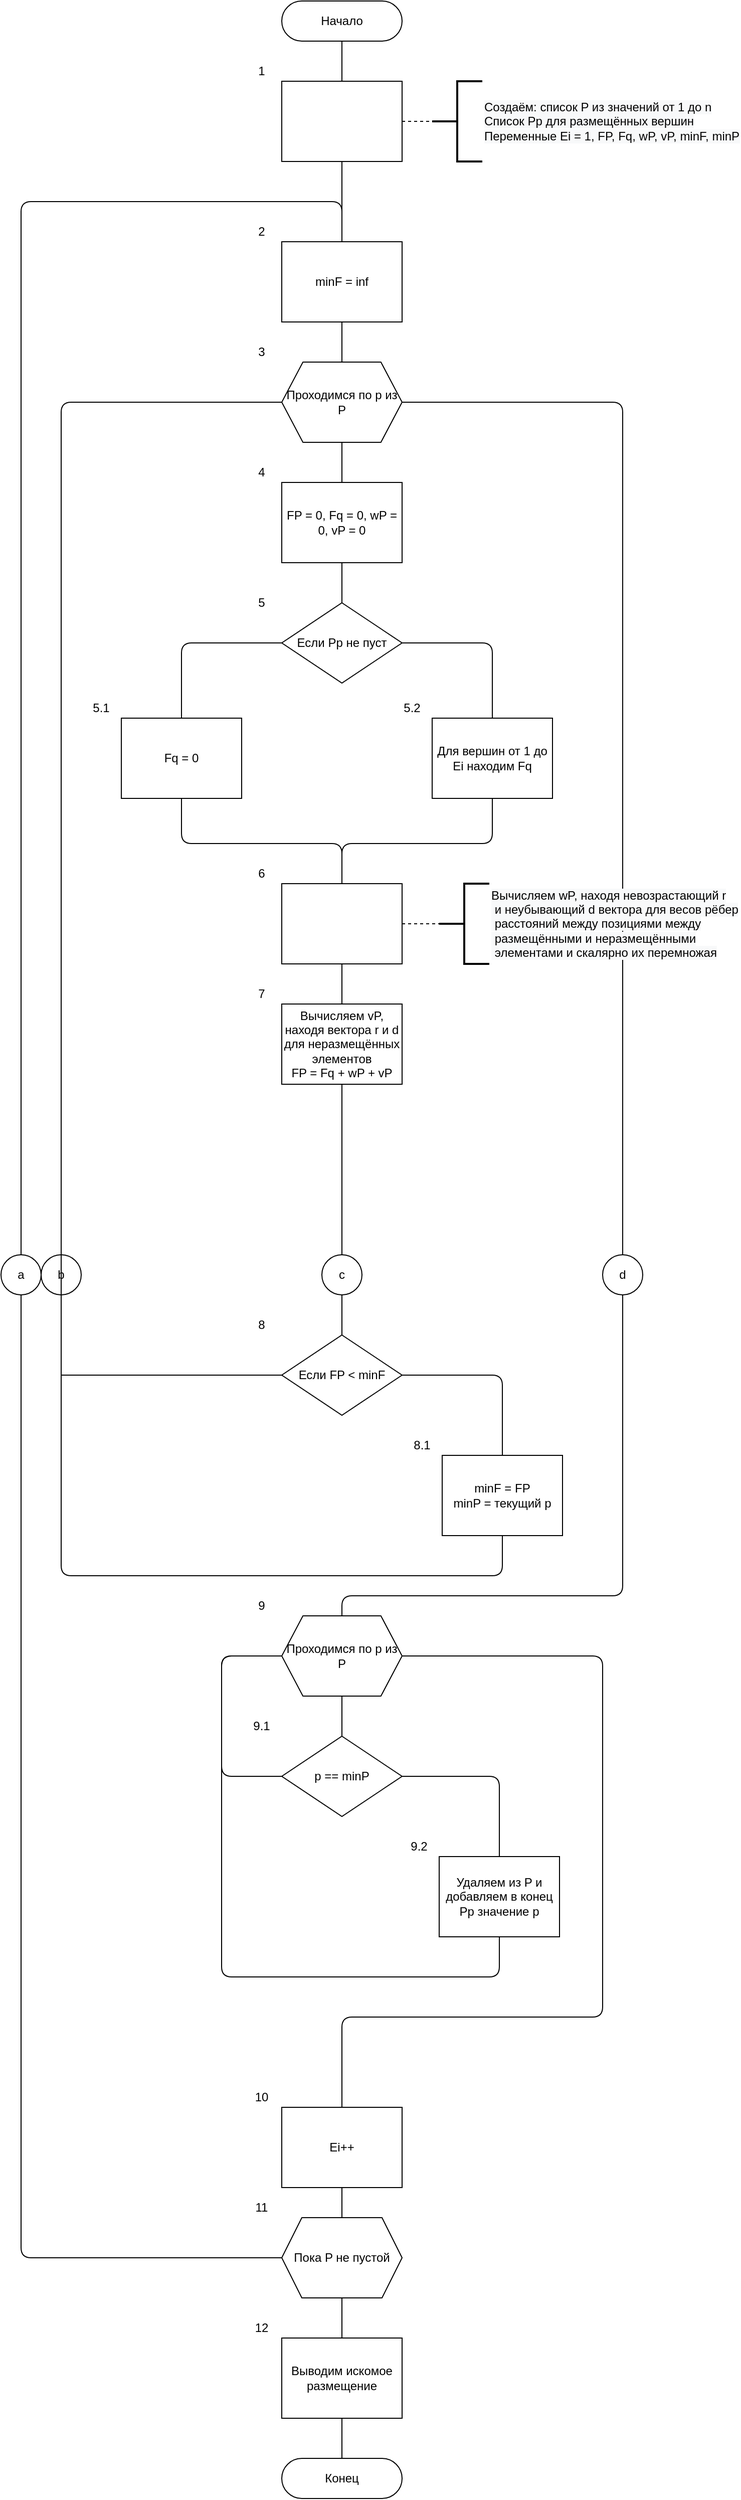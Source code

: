 <mxfile version="13.0.3" type="device"><diagram id="C5RBs43oDa-KdzZeNtuy" name="Page-1"><mxGraphModel dx="1326" dy="1975" grid="1" gridSize="10" guides="1" tooltips="1" connect="1" arrows="1" fold="1" page="1" pageScale="1" pageWidth="827" pageHeight="1169" math="0" shadow="0"><root><mxCell id="WIyWlLk6GJQsqaUBKTNV-0"/><mxCell id="WIyWlLk6GJQsqaUBKTNV-1" parent="WIyWlLk6GJQsqaUBKTNV-0"/><mxCell id="QD4o0lnZiw5aoB0GKZ7h-0" value="FP = 0, Fq = 0, wP = 0, vP = 0" style="rounded=0;whiteSpace=wrap;html=1;" parent="WIyWlLk6GJQsqaUBKTNV-1" vertex="1"><mxGeometry x="620" y="270" width="120" height="80" as="geometry"/></mxCell><mxCell id="QD4o0lnZiw5aoB0GKZ7h-2" value="Если Pp не пуст" style="rhombus;whiteSpace=wrap;html=1;" parent="WIyWlLk6GJQsqaUBKTNV-1" vertex="1"><mxGeometry x="620" y="390" width="120" height="80" as="geometry"/></mxCell><mxCell id="QD4o0lnZiw5aoB0GKZ7h-5" value="Начало" style="rounded=1;whiteSpace=wrap;html=1;arcSize=50;" parent="WIyWlLk6GJQsqaUBKTNV-1" vertex="1"><mxGeometry x="620" y="-210" width="120" height="40" as="geometry"/></mxCell><mxCell id="QD4o0lnZiw5aoB0GKZ7h-6" value="" style="rounded=0;whiteSpace=wrap;html=1;" parent="WIyWlLk6GJQsqaUBKTNV-1" vertex="1"><mxGeometry x="620" y="-130" width="120" height="80" as="geometry"/></mxCell><mxCell id="QD4o0lnZiw5aoB0GKZ7h-8" value="" style="endArrow=none;html=1;entryX=0.5;entryY=1;entryDx=0;entryDy=0;exitX=0.5;exitY=0;exitDx=0;exitDy=0;" parent="WIyWlLk6GJQsqaUBKTNV-1" source="QD4o0lnZiw5aoB0GKZ7h-6" target="QD4o0lnZiw5aoB0GKZ7h-5" edge="1"><mxGeometry width="50" height="50" relative="1" as="geometry"><mxPoint x="390" y="190" as="sourcePoint"/><mxPoint x="440" y="140" as="targetPoint"/></mxGeometry></mxCell><mxCell id="QD4o0lnZiw5aoB0GKZ7h-9" value="Проходимся по p из P" style="shape=hexagon;perimeter=hexagonPerimeter2;whiteSpace=wrap;html=1;size=0.176;" parent="WIyWlLk6GJQsqaUBKTNV-1" vertex="1"><mxGeometry x="620" y="150" width="120" height="80" as="geometry"/></mxCell><mxCell id="QD4o0lnZiw5aoB0GKZ7h-10" value="" style="endArrow=none;html=1;exitX=0.5;exitY=0;exitDx=0;exitDy=0;entryX=0.5;entryY=1;entryDx=0;entryDy=0;" parent="WIyWlLk6GJQsqaUBKTNV-1" source="QD4o0lnZiw5aoB0GKZ7h-9" target="QD4o0lnZiw5aoB0GKZ7h-6" edge="1"><mxGeometry width="50" height="50" relative="1" as="geometry"><mxPoint x="630" y="160" as="sourcePoint"/><mxPoint x="680" y="110" as="targetPoint"/></mxGeometry></mxCell><mxCell id="QD4o0lnZiw5aoB0GKZ7h-14" value="Fq = 0" style="rounded=0;whiteSpace=wrap;html=1;" parent="WIyWlLk6GJQsqaUBKTNV-1" vertex="1"><mxGeometry x="460" y="505" width="120" height="80" as="geometry"/></mxCell><mxCell id="QD4o0lnZiw5aoB0GKZ7h-15" value="" style="endArrow=none;html=1;entryX=0;entryY=0.5;entryDx=0;entryDy=0;exitX=0.5;exitY=0;exitDx=0;exitDy=0;" parent="WIyWlLk6GJQsqaUBKTNV-1" source="QD4o0lnZiw5aoB0GKZ7h-14" target="QD4o0lnZiw5aoB0GKZ7h-2" edge="1"><mxGeometry width="50" height="50" relative="1" as="geometry"><mxPoint x="390" y="350" as="sourcePoint"/><mxPoint x="440" y="300" as="targetPoint"/><Array as="points"><mxPoint x="520" y="430"/></Array></mxGeometry></mxCell><mxCell id="QD4o0lnZiw5aoB0GKZ7h-16" value="Для вершин от 1 до Ei находим Fq" style="rounded=0;whiteSpace=wrap;html=1;" parent="WIyWlLk6GJQsqaUBKTNV-1" vertex="1"><mxGeometry x="770" y="505" width="120" height="80" as="geometry"/></mxCell><mxCell id="QD4o0lnZiw5aoB0GKZ7h-17" value="" style="endArrow=none;html=1;entryX=1;entryY=0.5;entryDx=0;entryDy=0;exitX=0.5;exitY=0;exitDx=0;exitDy=0;" parent="WIyWlLk6GJQsqaUBKTNV-1" source="QD4o0lnZiw5aoB0GKZ7h-16" target="QD4o0lnZiw5aoB0GKZ7h-2" edge="1"><mxGeometry width="50" height="50" relative="1" as="geometry"><mxPoint x="450" y="520" as="sourcePoint"/><mxPoint x="530" y="440" as="targetPoint"/><Array as="points"><mxPoint x="830" y="430"/></Array></mxGeometry></mxCell><mxCell id="QD4o0lnZiw5aoB0GKZ7h-19" value="" style="endArrow=none;html=1;entryX=0.5;entryY=1;entryDx=0;entryDy=0;exitX=0.5;exitY=0;exitDx=0;exitDy=0;" parent="WIyWlLk6GJQsqaUBKTNV-1" source="QD4o0lnZiw5aoB0GKZ7h-0" target="QD4o0lnZiw5aoB0GKZ7h-9" edge="1"><mxGeometry width="50" height="50" relative="1" as="geometry"><mxPoint x="610" y="350" as="sourcePoint"/><mxPoint x="660" y="300" as="targetPoint"/></mxGeometry></mxCell><mxCell id="QD4o0lnZiw5aoB0GKZ7h-20" value="" style="endArrow=none;html=1;entryX=0.5;entryY=1;entryDx=0;entryDy=0;exitX=0.5;exitY=0;exitDx=0;exitDy=0;" parent="WIyWlLk6GJQsqaUBKTNV-1" source="QD4o0lnZiw5aoB0GKZ7h-2" target="QD4o0lnZiw5aoB0GKZ7h-0" edge="1"><mxGeometry width="50" height="50" relative="1" as="geometry"><mxPoint x="610" y="350" as="sourcePoint"/><mxPoint x="660" y="300" as="targetPoint"/></mxGeometry></mxCell><mxCell id="QD4o0lnZiw5aoB0GKZ7h-22" value="" style="rounded=0;whiteSpace=wrap;html=1;" parent="WIyWlLk6GJQsqaUBKTNV-1" vertex="1"><mxGeometry x="620" y="670" width="120" height="80" as="geometry"/></mxCell><mxCell id="QD4o0lnZiw5aoB0GKZ7h-23" value="Вычисляем vP, находя вектора r и d для неразмещённых элементов&lt;br&gt;FP = Fq + wP + vP" style="rounded=0;whiteSpace=wrap;html=1;" parent="WIyWlLk6GJQsqaUBKTNV-1" vertex="1"><mxGeometry x="620" y="790" width="120" height="80" as="geometry"/></mxCell><mxCell id="QD4o0lnZiw5aoB0GKZ7h-24" value="" style="endArrow=none;html=1;entryX=0.5;entryY=1;entryDx=0;entryDy=0;exitX=0.5;exitY=0;exitDx=0;exitDy=0;" parent="WIyWlLk6GJQsqaUBKTNV-1" source="QD4o0lnZiw5aoB0GKZ7h-22" target="QD4o0lnZiw5aoB0GKZ7h-16" edge="1"><mxGeometry width="50" height="50" relative="1" as="geometry"><mxPoint x="610" y="790" as="sourcePoint"/><mxPoint x="660" y="740" as="targetPoint"/><Array as="points"><mxPoint x="680" y="630"/><mxPoint x="830" y="630"/></Array></mxGeometry></mxCell><mxCell id="QD4o0lnZiw5aoB0GKZ7h-25" value="" style="endArrow=none;html=1;exitX=0.5;exitY=0;exitDx=0;exitDy=0;entryX=0.5;entryY=1;entryDx=0;entryDy=0;" parent="WIyWlLk6GJQsqaUBKTNV-1" source="QD4o0lnZiw5aoB0GKZ7h-22" target="QD4o0lnZiw5aoB0GKZ7h-14" edge="1"><mxGeometry width="50" height="50" relative="1" as="geometry"><mxPoint x="610" y="790" as="sourcePoint"/><mxPoint x="660" y="740" as="targetPoint"/><Array as="points"><mxPoint x="680" y="630"/><mxPoint x="520" y="630"/></Array></mxGeometry></mxCell><mxCell id="QD4o0lnZiw5aoB0GKZ7h-26" value="" style="endArrow=none;html=1;entryX=0.5;entryY=1;entryDx=0;entryDy=0;exitX=0.5;exitY=0;exitDx=0;exitDy=0;" parent="WIyWlLk6GJQsqaUBKTNV-1" source="QD4o0lnZiw5aoB0GKZ7h-23" target="QD4o0lnZiw5aoB0GKZ7h-22" edge="1"><mxGeometry width="50" height="50" relative="1" as="geometry"><mxPoint x="610" y="790" as="sourcePoint"/><mxPoint x="660" y="740" as="targetPoint"/></mxGeometry></mxCell><mxCell id="QD4o0lnZiw5aoB0GKZ7h-27" value="" style="endArrow=none;html=1;entryX=0.5;entryY=1;entryDx=0;entryDy=0;exitX=0.5;exitY=0;exitDx=0;exitDy=0;" parent="WIyWlLk6GJQsqaUBKTNV-1" source="RQqUg-J4BsGJPth_pGHo-0" target="QD4o0lnZiw5aoB0GKZ7h-23" edge="1"><mxGeometry width="50" height="50" relative="1" as="geometry"><mxPoint x="680" y="910" as="sourcePoint"/><mxPoint x="660" y="740" as="targetPoint"/></mxGeometry></mxCell><mxCell id="QD4o0lnZiw5aoB0GKZ7h-28" value="Если FP &amp;lt; minF" style="rhombus;whiteSpace=wrap;html=1;" parent="WIyWlLk6GJQsqaUBKTNV-1" vertex="1"><mxGeometry x="620" y="1120" width="120" height="80" as="geometry"/></mxCell><mxCell id="QD4o0lnZiw5aoB0GKZ7h-29" value="" style="endArrow=none;html=1;entryX=0.5;entryY=1;entryDx=0;entryDy=0;exitX=0.5;exitY=0;exitDx=0;exitDy=0;" parent="WIyWlLk6GJQsqaUBKTNV-1" source="RQqUg-J4BsGJPth_pGHo-0" edge="1"><mxGeometry width="50" height="50" relative="1" as="geometry"><mxPoint x="610" y="1330" as="sourcePoint"/><mxPoint x="680" y="990" as="targetPoint"/></mxGeometry></mxCell><mxCell id="QD4o0lnZiw5aoB0GKZ7h-30" value="minF = inf" style="rounded=0;whiteSpace=wrap;html=1;" parent="WIyWlLk6GJQsqaUBKTNV-1" vertex="1"><mxGeometry x="620" y="30" width="120" height="80" as="geometry"/></mxCell><mxCell id="QD4o0lnZiw5aoB0GKZ7h-31" value="minF = FP&lt;br&gt;minP = текущий p" style="rounded=0;whiteSpace=wrap;html=1;" parent="WIyWlLk6GJQsqaUBKTNV-1" vertex="1"><mxGeometry x="780" y="1240" width="120" height="80" as="geometry"/></mxCell><mxCell id="QD4o0lnZiw5aoB0GKZ7h-32" value="" style="endArrow=none;html=1;entryX=1;entryY=0.5;entryDx=0;entryDy=0;exitX=0.5;exitY=0;exitDx=0;exitDy=0;" parent="WIyWlLk6GJQsqaUBKTNV-1" source="QD4o0lnZiw5aoB0GKZ7h-31" target="QD4o0lnZiw5aoB0GKZ7h-28" edge="1"><mxGeometry width="50" height="50" relative="1" as="geometry"><mxPoint x="610" y="1330" as="sourcePoint"/><mxPoint x="660" y="1280" as="targetPoint"/><Array as="points"><mxPoint x="840" y="1160"/></Array></mxGeometry></mxCell><mxCell id="QD4o0lnZiw5aoB0GKZ7h-33" value="Проходимся по p из P" style="shape=hexagon;perimeter=hexagonPerimeter2;whiteSpace=wrap;html=1;size=0.176;" parent="WIyWlLk6GJQsqaUBKTNV-1" vertex="1"><mxGeometry x="620" y="1400" width="120" height="80" as="geometry"/></mxCell><mxCell id="QD4o0lnZiw5aoB0GKZ7h-36" value="p == minP" style="rhombus;whiteSpace=wrap;html=1;" parent="WIyWlLk6GJQsqaUBKTNV-1" vertex="1"><mxGeometry x="620" y="1520" width="120" height="80" as="geometry"/></mxCell><mxCell id="QD4o0lnZiw5aoB0GKZ7h-37" value="" style="endArrow=none;html=1;entryX=0.5;entryY=1;entryDx=0;entryDy=0;exitX=0.5;exitY=0;exitDx=0;exitDy=0;" parent="WIyWlLk6GJQsqaUBKTNV-1" source="QD4o0lnZiw5aoB0GKZ7h-36" target="QD4o0lnZiw5aoB0GKZ7h-33" edge="1"><mxGeometry width="50" height="50" relative="1" as="geometry"><mxPoint x="620" y="1400" as="sourcePoint"/><mxPoint x="670" y="1350" as="targetPoint"/></mxGeometry></mxCell><mxCell id="QD4o0lnZiw5aoB0GKZ7h-38" value="Удаляем из P и добавляем в конец Pp значение p" style="rounded=0;whiteSpace=wrap;html=1;" parent="WIyWlLk6GJQsqaUBKTNV-1" vertex="1"><mxGeometry x="777" y="1640" width="120" height="80" as="geometry"/></mxCell><mxCell id="QD4o0lnZiw5aoB0GKZ7h-39" value="" style="endArrow=none;html=1;entryX=1;entryY=0.5;entryDx=0;entryDy=0;exitX=0.5;exitY=0;exitDx=0;exitDy=0;" parent="WIyWlLk6GJQsqaUBKTNV-1" source="QD4o0lnZiw5aoB0GKZ7h-38" target="QD4o0lnZiw5aoB0GKZ7h-36" edge="1"><mxGeometry width="50" height="50" relative="1" as="geometry"><mxPoint x="620" y="1600" as="sourcePoint"/><mxPoint x="670" y="1550" as="targetPoint"/><Array as="points"><mxPoint x="837" y="1560"/></Array></mxGeometry></mxCell><mxCell id="QD4o0lnZiw5aoB0GKZ7h-40" value="" style="endArrow=none;html=1;entryX=0.5;entryY=1;entryDx=0;entryDy=0;exitX=0;exitY=0.5;exitDx=0;exitDy=0;" parent="WIyWlLk6GJQsqaUBKTNV-1" source="QD4o0lnZiw5aoB0GKZ7h-33" target="QD4o0lnZiw5aoB0GKZ7h-38" edge="1"><mxGeometry width="50" height="50" relative="1" as="geometry"><mxPoint x="620" y="1800" as="sourcePoint"/><mxPoint x="670" y="1750" as="targetPoint"/><Array as="points"><mxPoint x="560" y="1440"/><mxPoint x="560" y="1760"/><mxPoint x="837" y="1760"/></Array></mxGeometry></mxCell><mxCell id="QD4o0lnZiw5aoB0GKZ7h-41" value="" style="endArrow=none;html=1;entryX=0;entryY=0.5;entryDx=0;entryDy=0;" parent="WIyWlLk6GJQsqaUBKTNV-1" target="QD4o0lnZiw5aoB0GKZ7h-36" edge="1"><mxGeometry width="50" height="50" relative="1" as="geometry"><mxPoint x="620" y="1440" as="sourcePoint"/><mxPoint x="670" y="1750" as="targetPoint"/><Array as="points"><mxPoint x="560" y="1440"/><mxPoint x="560" y="1560"/></Array></mxGeometry></mxCell><mxCell id="QD4o0lnZiw5aoB0GKZ7h-42" value="Ei++" style="rounded=0;whiteSpace=wrap;html=1;" parent="WIyWlLk6GJQsqaUBKTNV-1" vertex="1"><mxGeometry x="620" y="1890" width="120" height="80" as="geometry"/></mxCell><mxCell id="QD4o0lnZiw5aoB0GKZ7h-43" value="" style="endArrow=none;html=1;entryX=1;entryY=0.5;entryDx=0;entryDy=0;exitX=0.5;exitY=0;exitDx=0;exitDy=0;" parent="WIyWlLk6GJQsqaUBKTNV-1" source="QD4o0lnZiw5aoB0GKZ7h-42" target="QD4o0lnZiw5aoB0GKZ7h-33" edge="1"><mxGeometry width="50" height="50" relative="1" as="geometry"><mxPoint x="400" y="78" as="sourcePoint"/><mxPoint x="670" y="1750" as="targetPoint"/><Array as="points"><mxPoint x="680" y="1800"/><mxPoint x="940" y="1800"/><mxPoint x="940" y="1440"/></Array></mxGeometry></mxCell><mxCell id="QD4o0lnZiw5aoB0GKZ7h-44" value="" style="endArrow=none;html=1;entryX=1;entryY=0.5;entryDx=0;entryDy=0;exitX=0.5;exitY=0;exitDx=0;exitDy=0;" parent="WIyWlLk6GJQsqaUBKTNV-1" source="QD4o0lnZiw5aoB0GKZ7h-33" target="QD4o0lnZiw5aoB0GKZ7h-9" edge="1"><mxGeometry width="50" height="50" relative="1" as="geometry"><mxPoint x="1200" y="1832" as="sourcePoint"/><mxPoint x="670" y="350" as="targetPoint"/><Array as="points"><mxPoint x="680" y="1380"/><mxPoint x="960" y="1380"/><mxPoint x="960" y="190"/></Array></mxGeometry></mxCell><mxCell id="QD4o0lnZiw5aoB0GKZ7h-45" value="Пока P не пустой" style="shape=hexagon;perimeter=hexagonPerimeter2;whiteSpace=wrap;html=1;size=0.167;" parent="WIyWlLk6GJQsqaUBKTNV-1" vertex="1"><mxGeometry x="620" y="2000" width="120" height="80" as="geometry"/></mxCell><mxCell id="QD4o0lnZiw5aoB0GKZ7h-46" value="" style="endArrow=none;html=1;entryX=0.5;entryY=1;entryDx=0;entryDy=0;exitX=0.5;exitY=0;exitDx=0;exitDy=0;" parent="WIyWlLk6GJQsqaUBKTNV-1" source="QD4o0lnZiw5aoB0GKZ7h-45" target="QD4o0lnZiw5aoB0GKZ7h-42" edge="1"><mxGeometry width="50" height="50" relative="1" as="geometry"><mxPoint x="620" y="2190" as="sourcePoint"/><mxPoint x="670" y="2140" as="targetPoint"/></mxGeometry></mxCell><mxCell id="QD4o0lnZiw5aoB0GKZ7h-47" value="" style="endArrow=none;html=1;exitX=0;exitY=0.5;exitDx=0;exitDy=0;entryX=0.5;entryY=0;entryDx=0;entryDy=0;" parent="WIyWlLk6GJQsqaUBKTNV-1" source="QD4o0lnZiw5aoB0GKZ7h-45" target="QD4o0lnZiw5aoB0GKZ7h-30" edge="1"><mxGeometry width="50" height="50" relative="1" as="geometry"><mxPoint x="620" y="1990" as="sourcePoint"/><mxPoint x="680" y="80" as="targetPoint"/><Array as="points"><mxPoint x="360" y="2040"/><mxPoint x="360" y="-10"/><mxPoint x="680" y="-10"/></Array></mxGeometry></mxCell><mxCell id="QD4o0lnZiw5aoB0GKZ7h-48" value="Выводим искомое размещение" style="rounded=0;whiteSpace=wrap;html=1;" parent="WIyWlLk6GJQsqaUBKTNV-1" vertex="1"><mxGeometry x="620" y="2120" width="120" height="80" as="geometry"/></mxCell><mxCell id="QD4o0lnZiw5aoB0GKZ7h-49" value="" style="endArrow=none;html=1;entryX=0.5;entryY=1;entryDx=0;entryDy=0;exitX=0.5;exitY=0;exitDx=0;exitDy=0;" parent="WIyWlLk6GJQsqaUBKTNV-1" source="QD4o0lnZiw5aoB0GKZ7h-48" target="QD4o0lnZiw5aoB0GKZ7h-45" edge="1"><mxGeometry width="50" height="50" relative="1" as="geometry"><mxPoint x="620" y="2220" as="sourcePoint"/><mxPoint x="670" y="2170" as="targetPoint"/></mxGeometry></mxCell><mxCell id="QD4o0lnZiw5aoB0GKZ7h-50" value="Конец" style="rounded=1;whiteSpace=wrap;html=1;arcSize=50;" parent="WIyWlLk6GJQsqaUBKTNV-1" vertex="1"><mxGeometry x="620" y="2240" width="120" height="40" as="geometry"/></mxCell><mxCell id="QD4o0lnZiw5aoB0GKZ7h-51" value="" style="endArrow=none;html=1;entryX=0.5;entryY=1;entryDx=0;entryDy=0;exitX=0.5;exitY=0;exitDx=0;exitDy=0;" parent="WIyWlLk6GJQsqaUBKTNV-1" source="QD4o0lnZiw5aoB0GKZ7h-50" target="QD4o0lnZiw5aoB0GKZ7h-48" edge="1"><mxGeometry width="50" height="50" relative="1" as="geometry"><mxPoint x="620" y="2430" as="sourcePoint"/><mxPoint x="670" y="2380" as="targetPoint"/></mxGeometry></mxCell><mxCell id="QD4o0lnZiw5aoB0GKZ7h-52" value="1" style="text;html=1;strokeColor=none;fillColor=none;align=center;verticalAlign=middle;whiteSpace=wrap;rounded=0;" parent="WIyWlLk6GJQsqaUBKTNV-1" vertex="1"><mxGeometry x="580" y="-150" width="40" height="20" as="geometry"/></mxCell><mxCell id="QD4o0lnZiw5aoB0GKZ7h-53" value="2" style="text;html=1;strokeColor=none;fillColor=none;align=center;verticalAlign=middle;whiteSpace=wrap;rounded=0;" parent="WIyWlLk6GJQsqaUBKTNV-1" vertex="1"><mxGeometry x="580" y="10" width="40" height="20" as="geometry"/></mxCell><mxCell id="QD4o0lnZiw5aoB0GKZ7h-54" value="3" style="text;html=1;strokeColor=none;fillColor=none;align=center;verticalAlign=middle;whiteSpace=wrap;rounded=0;" parent="WIyWlLk6GJQsqaUBKTNV-1" vertex="1"><mxGeometry x="580" y="130" width="40" height="20" as="geometry"/></mxCell><mxCell id="QD4o0lnZiw5aoB0GKZ7h-55" value="4" style="text;html=1;strokeColor=none;fillColor=none;align=center;verticalAlign=middle;whiteSpace=wrap;rounded=0;" parent="WIyWlLk6GJQsqaUBKTNV-1" vertex="1"><mxGeometry x="580" y="250" width="40" height="20" as="geometry"/></mxCell><mxCell id="QD4o0lnZiw5aoB0GKZ7h-56" value="6" style="text;html=1;strokeColor=none;fillColor=none;align=center;verticalAlign=middle;whiteSpace=wrap;rounded=0;" parent="WIyWlLk6GJQsqaUBKTNV-1" vertex="1"><mxGeometry x="580" y="650" width="40" height="20" as="geometry"/></mxCell><mxCell id="QD4o0lnZiw5aoB0GKZ7h-62" value="7" style="text;html=1;strokeColor=none;fillColor=none;align=center;verticalAlign=middle;whiteSpace=wrap;rounded=0;" parent="WIyWlLk6GJQsqaUBKTNV-1" vertex="1"><mxGeometry x="580" y="770" width="40" height="20" as="geometry"/></mxCell><mxCell id="QD4o0lnZiw5aoB0GKZ7h-64" value="8" style="text;html=1;strokeColor=none;fillColor=none;align=center;verticalAlign=middle;whiteSpace=wrap;rounded=0;" parent="WIyWlLk6GJQsqaUBKTNV-1" vertex="1"><mxGeometry x="580" y="1100" width="40" height="20" as="geometry"/></mxCell><mxCell id="QD4o0lnZiw5aoB0GKZ7h-65" value="9" style="text;html=1;strokeColor=none;fillColor=none;align=center;verticalAlign=middle;whiteSpace=wrap;rounded=0;" parent="WIyWlLk6GJQsqaUBKTNV-1" vertex="1"><mxGeometry x="580" y="1380" width="40" height="20" as="geometry"/></mxCell><mxCell id="QD4o0lnZiw5aoB0GKZ7h-66" value="10" style="text;html=1;strokeColor=none;fillColor=none;align=center;verticalAlign=middle;whiteSpace=wrap;rounded=0;" parent="WIyWlLk6GJQsqaUBKTNV-1" vertex="1"><mxGeometry x="580" y="1870" width="40" height="20" as="geometry"/></mxCell><mxCell id="QD4o0lnZiw5aoB0GKZ7h-67" value="11" style="text;html=1;strokeColor=none;fillColor=none;align=center;verticalAlign=middle;whiteSpace=wrap;rounded=0;" parent="WIyWlLk6GJQsqaUBKTNV-1" vertex="1"><mxGeometry x="580" y="1980" width="40" height="20" as="geometry"/></mxCell><mxCell id="QD4o0lnZiw5aoB0GKZ7h-68" value="12" style="text;html=1;strokeColor=none;fillColor=none;align=center;verticalAlign=middle;whiteSpace=wrap;rounded=0;" parent="WIyWlLk6GJQsqaUBKTNV-1" vertex="1"><mxGeometry x="580" y="2100" width="40" height="20" as="geometry"/></mxCell><mxCell id="RQqUg-J4BsGJPth_pGHo-0" value="c" style="ellipse;whiteSpace=wrap;html=1;aspect=fixed;" parent="WIyWlLk6GJQsqaUBKTNV-1" vertex="1"><mxGeometry x="660" y="1040" width="40" height="40" as="geometry"/></mxCell><mxCell id="RQqUg-J4BsGJPth_pGHo-1" value="" style="endArrow=none;html=1;entryX=0.5;entryY=1;entryDx=0;entryDy=0;exitX=0.5;exitY=0;exitDx=0;exitDy=0;" parent="WIyWlLk6GJQsqaUBKTNV-1" source="QD4o0lnZiw5aoB0GKZ7h-28" target="RQqUg-J4BsGJPth_pGHo-0" edge="1"><mxGeometry width="50" height="50" relative="1" as="geometry"><mxPoint x="680" y="1120" as="sourcePoint"/><mxPoint x="680" y="990" as="targetPoint"/></mxGeometry></mxCell><mxCell id="RQqUg-J4BsGJPth_pGHo-2" value="d" style="ellipse;whiteSpace=wrap;html=1;aspect=fixed;" parent="WIyWlLk6GJQsqaUBKTNV-1" vertex="1"><mxGeometry x="940" y="1040" width="40" height="40" as="geometry"/></mxCell><mxCell id="RQqUg-J4BsGJPth_pGHo-4" value="a" style="ellipse;whiteSpace=wrap;html=1;aspect=fixed;" parent="WIyWlLk6GJQsqaUBKTNV-1" vertex="1"><mxGeometry x="340" y="1040" width="40" height="40" as="geometry"/></mxCell><mxCell id="RQqUg-J4BsGJPth_pGHo-5" value="b" style="ellipse;whiteSpace=wrap;html=1;aspect=fixed;" parent="WIyWlLk6GJQsqaUBKTNV-1" vertex="1"><mxGeometry x="380" y="1040" width="40" height="40" as="geometry"/></mxCell><mxCell id="RQqUg-J4BsGJPth_pGHo-6" value="9.1" style="text;html=1;strokeColor=none;fillColor=none;align=center;verticalAlign=middle;whiteSpace=wrap;rounded=0;" parent="WIyWlLk6GJQsqaUBKTNV-1" vertex="1"><mxGeometry x="580" y="1500" width="40" height="20" as="geometry"/></mxCell><mxCell id="RQqUg-J4BsGJPth_pGHo-7" value="9.2" style="text;html=1;strokeColor=none;fillColor=none;align=center;verticalAlign=middle;whiteSpace=wrap;rounded=0;" parent="WIyWlLk6GJQsqaUBKTNV-1" vertex="1"><mxGeometry x="737" y="1620" width="40" height="20" as="geometry"/></mxCell><mxCell id="RQqUg-J4BsGJPth_pGHo-8" value="8.1" style="text;html=1;strokeColor=none;fillColor=none;align=center;verticalAlign=middle;whiteSpace=wrap;rounded=0;" parent="WIyWlLk6GJQsqaUBKTNV-1" vertex="1"><mxGeometry x="740" y="1220" width="40" height="20" as="geometry"/></mxCell><mxCell id="RQqUg-J4BsGJPth_pGHo-9" value="5.2" style="text;html=1;strokeColor=none;fillColor=none;align=center;verticalAlign=middle;whiteSpace=wrap;rounded=0;" parent="WIyWlLk6GJQsqaUBKTNV-1" vertex="1"><mxGeometry x="730" y="485" width="40" height="20" as="geometry"/></mxCell><mxCell id="RQqUg-J4BsGJPth_pGHo-10" value="5.1" style="text;html=1;strokeColor=none;fillColor=none;align=center;verticalAlign=middle;whiteSpace=wrap;rounded=0;" parent="WIyWlLk6GJQsqaUBKTNV-1" vertex="1"><mxGeometry x="420" y="485" width="40" height="20" as="geometry"/></mxCell><mxCell id="EyNIq5APSByYJQCK8u2v-1" value="&#10;&#10;&lt;!--StartFragment--&gt;&lt;span style=&quot;font-family: Helvetica; font-size: 12px; font-style: normal; font-variant-ligatures: normal; font-variant-caps: normal; font-weight: 400; letter-spacing: normal; orphans: 2; text-align: center; text-indent: 0px; text-transform: none; widows: 2; word-spacing: 0px; -webkit-text-stroke-width: 0px; background-color: rgb(248, 249, 250); text-decoration-style: initial; text-decoration-color: initial; float: none; display: inline !important;&quot;&gt;Создаём: список P из значений от 1 до n&lt;/span&gt;&lt;br style=&quot;font-family: Helvetica; font-size: 12px; font-style: normal; font-variant-ligatures: normal; font-variant-caps: normal; font-weight: 400; letter-spacing: normal; orphans: 2; text-align: center; text-indent: 0px; text-transform: none; widows: 2; word-spacing: 0px; -webkit-text-stroke-width: 0px; background-color: rgb(248, 249, 250); text-decoration-style: initial; text-decoration-color: initial;&quot;&gt;&lt;span style=&quot;font-family: Helvetica; font-size: 12px; font-style: normal; font-variant-ligatures: normal; font-variant-caps: normal; font-weight: 400; letter-spacing: normal; orphans: 2; text-align: center; text-indent: 0px; text-transform: none; widows: 2; word-spacing: 0px; -webkit-text-stroke-width: 0px; background-color: rgb(248, 249, 250); text-decoration-style: initial; text-decoration-color: initial; float: none; display: inline !important;&quot;&gt;Список Pp для размещённых вершин&lt;/span&gt;&lt;br style=&quot;font-family: Helvetica; font-size: 12px; font-style: normal; font-variant-ligatures: normal; font-variant-caps: normal; font-weight: 400; letter-spacing: normal; orphans: 2; text-align: center; text-indent: 0px; text-transform: none; widows: 2; word-spacing: 0px; -webkit-text-stroke-width: 0px; background-color: rgb(248, 249, 250); text-decoration-style: initial; text-decoration-color: initial;&quot;&gt;&lt;span style=&quot;font-family: Helvetica; font-size: 12px; font-style: normal; font-variant-ligatures: normal; font-variant-caps: normal; font-weight: 400; letter-spacing: normal; orphans: 2; text-align: center; text-indent: 0px; text-transform: none; widows: 2; word-spacing: 0px; -webkit-text-stroke-width: 0px; background-color: rgb(248, 249, 250); text-decoration-style: initial; text-decoration-color: initial; float: none; display: inline !important;&quot;&gt;Переменные Ei = 1, FP, Fq, wP, vP, minF, minP&lt;/span&gt;&lt;!--EndFragment--&gt;&#10;&#10;" style="strokeWidth=2;html=1;shape=mxgraph.flowchart.annotation_2;align=left;labelPosition=right;pointerEvents=1;" parent="WIyWlLk6GJQsqaUBKTNV-1" vertex="1"><mxGeometry x="770" y="-130" width="50" height="80" as="geometry"/></mxCell><mxCell id="EyNIq5APSByYJQCK8u2v-3" value="" style="endArrow=none;dashed=1;html=1;entryX=0;entryY=0.5;entryDx=0;entryDy=0;entryPerimeter=0;exitX=1;exitY=0.5;exitDx=0;exitDy=0;" parent="WIyWlLk6GJQsqaUBKTNV-1" source="QD4o0lnZiw5aoB0GKZ7h-6" target="EyNIq5APSByYJQCK8u2v-1" edge="1"><mxGeometry width="50" height="50" relative="1" as="geometry"><mxPoint x="680" y="190" as="sourcePoint"/><mxPoint x="730" y="140" as="targetPoint"/></mxGeometry></mxCell><mxCell id="EyNIq5APSByYJQCK8u2v-5" value="&lt;span style=&quot;font-family: &amp;#34;helvetica&amp;#34; ; font-size: 12px ; font-style: normal ; font-weight: 400 ; letter-spacing: normal ; text-align: center ; text-indent: 0px ; text-transform: none ; word-spacing: 0px ; background-color: rgb(248 , 249 , 250) ; float: none ; display: inline&quot;&gt;Вычисляем wP, находя невозрастающий r&lt;br&gt;&amp;nbsp;и неубывающий d вектора для весов рёбер&lt;br&gt;&amp;nbsp;расстояний между позициями между&lt;br&gt;&amp;nbsp;размещёнными и неразмещёнными&lt;br&gt;&amp;nbsp;элементами и скалярно их перемножая&lt;/span&gt;" style="strokeWidth=2;html=1;shape=mxgraph.flowchart.annotation_2;align=left;labelPosition=right;pointerEvents=1;" parent="WIyWlLk6GJQsqaUBKTNV-1" vertex="1"><mxGeometry x="777" y="670" width="50" height="80" as="geometry"/></mxCell><mxCell id="EyNIq5APSByYJQCK8u2v-6" value="" style="endArrow=none;dashed=1;html=1;entryX=0;entryY=0.5;entryDx=0;entryDy=0;entryPerimeter=0;exitX=1;exitY=0.5;exitDx=0;exitDy=0;" parent="WIyWlLk6GJQsqaUBKTNV-1" source="QD4o0lnZiw5aoB0GKZ7h-22" target="EyNIq5APSByYJQCK8u2v-5" edge="1"><mxGeometry width="50" height="50" relative="1" as="geometry"><mxPoint x="680" y="660" as="sourcePoint"/><mxPoint x="730" y="610" as="targetPoint"/></mxGeometry></mxCell><mxCell id="Zwa0N6uIWeKDI0rE-1Uv-0" value="5" style="text;html=1;strokeColor=none;fillColor=none;align=center;verticalAlign=middle;whiteSpace=wrap;rounded=0;" parent="WIyWlLk6GJQsqaUBKTNV-1" vertex="1"><mxGeometry x="580" y="380" width="40" height="20" as="geometry"/></mxCell><mxCell id="VNBvmCbozzzdNHos1cM_-0" value="" style="endArrow=none;html=1;entryX=0.5;entryY=1;entryDx=0;entryDy=0;exitX=0;exitY=0.5;exitDx=0;exitDy=0;" edge="1" parent="WIyWlLk6GJQsqaUBKTNV-1" source="QD4o0lnZiw5aoB0GKZ7h-9" target="QD4o0lnZiw5aoB0GKZ7h-31"><mxGeometry width="50" height="50" relative="1" as="geometry"><mxPoint x="650" y="1430" as="sourcePoint"/><mxPoint x="700" y="1380" as="targetPoint"/><Array as="points"><mxPoint x="400" y="190"/><mxPoint x="400" y="1360"/><mxPoint x="840" y="1360"/></Array></mxGeometry></mxCell><mxCell id="VNBvmCbozzzdNHos1cM_-1" value="" style="endArrow=none;html=1;entryX=0;entryY=0.5;entryDx=0;entryDy=0;" edge="1" parent="WIyWlLk6GJQsqaUBKTNV-1" target="QD4o0lnZiw5aoB0GKZ7h-28"><mxGeometry width="50" height="50" relative="1" as="geometry"><mxPoint x="400" y="1160" as="sourcePoint"/><mxPoint x="700" y="1360" as="targetPoint"/></mxGeometry></mxCell></root></mxGraphModel></diagram></mxfile>